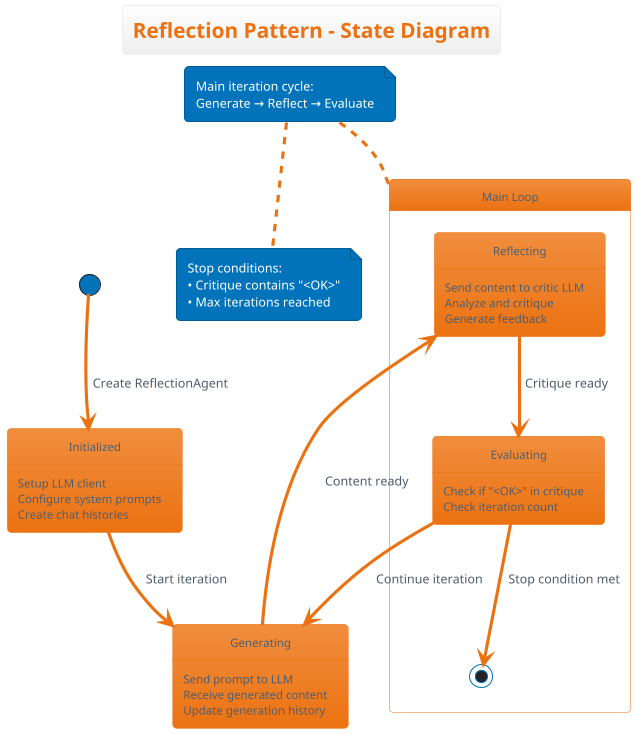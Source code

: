 @startuml reflection_pattern_state
!theme aws-orange
title Reflection Pattern - State Diagram

[*] --> Initialized : Create ReflectionAgent

state Initialized {
  Initialized : Setup LLM client
  Initialized : Configure system prompts
  Initialized : Create chat histories
}

Initialized --> Generating : Start iteration

state "Main Loop" as Loop {
  
  state Generating {
    Generating : Send prompt to LLM
    Generating : Receive generated content
    Generating : Update generation history
  }
  
  state Reflecting {
    Reflecting : Send content to critic LLM
    Reflecting : Analyze and critique
    Reflecting : Generate feedback
  }
  
  state Evaluating {
    Evaluating : Check if "<OK>" in critique
    Evaluating : Check iteration count
  }
  
  Generating --> Reflecting : Content ready
  Reflecting --> Evaluating : Critique ready
  Evaluating --> Generating : Continue iteration
  Evaluating --> [*] : Stop condition met
}

note top of Loop
Main iteration cycle:
Generate → Reflect → Evaluate
end note

note bottom
Stop conditions:
• Critique contains "<OK>"
• Max iterations reached
end note

@enduml
